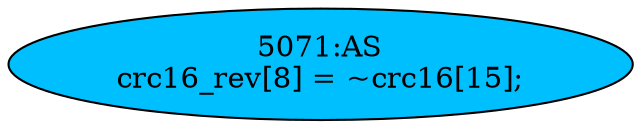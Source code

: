 strict digraph "" {
	node [label="\N"];
	"5071:AS"	 [ast="<pyverilog.vparser.ast.Assign object at 0x7f13b557d410>",
		def_var="['crc16_rev']",
		fillcolor=deepskyblue,
		label="5071:AS
crc16_rev[8] = ~crc16[15];",
		statements="[]",
		style=filled,
		typ=Assign,
		use_var="['crc16']"];
}
